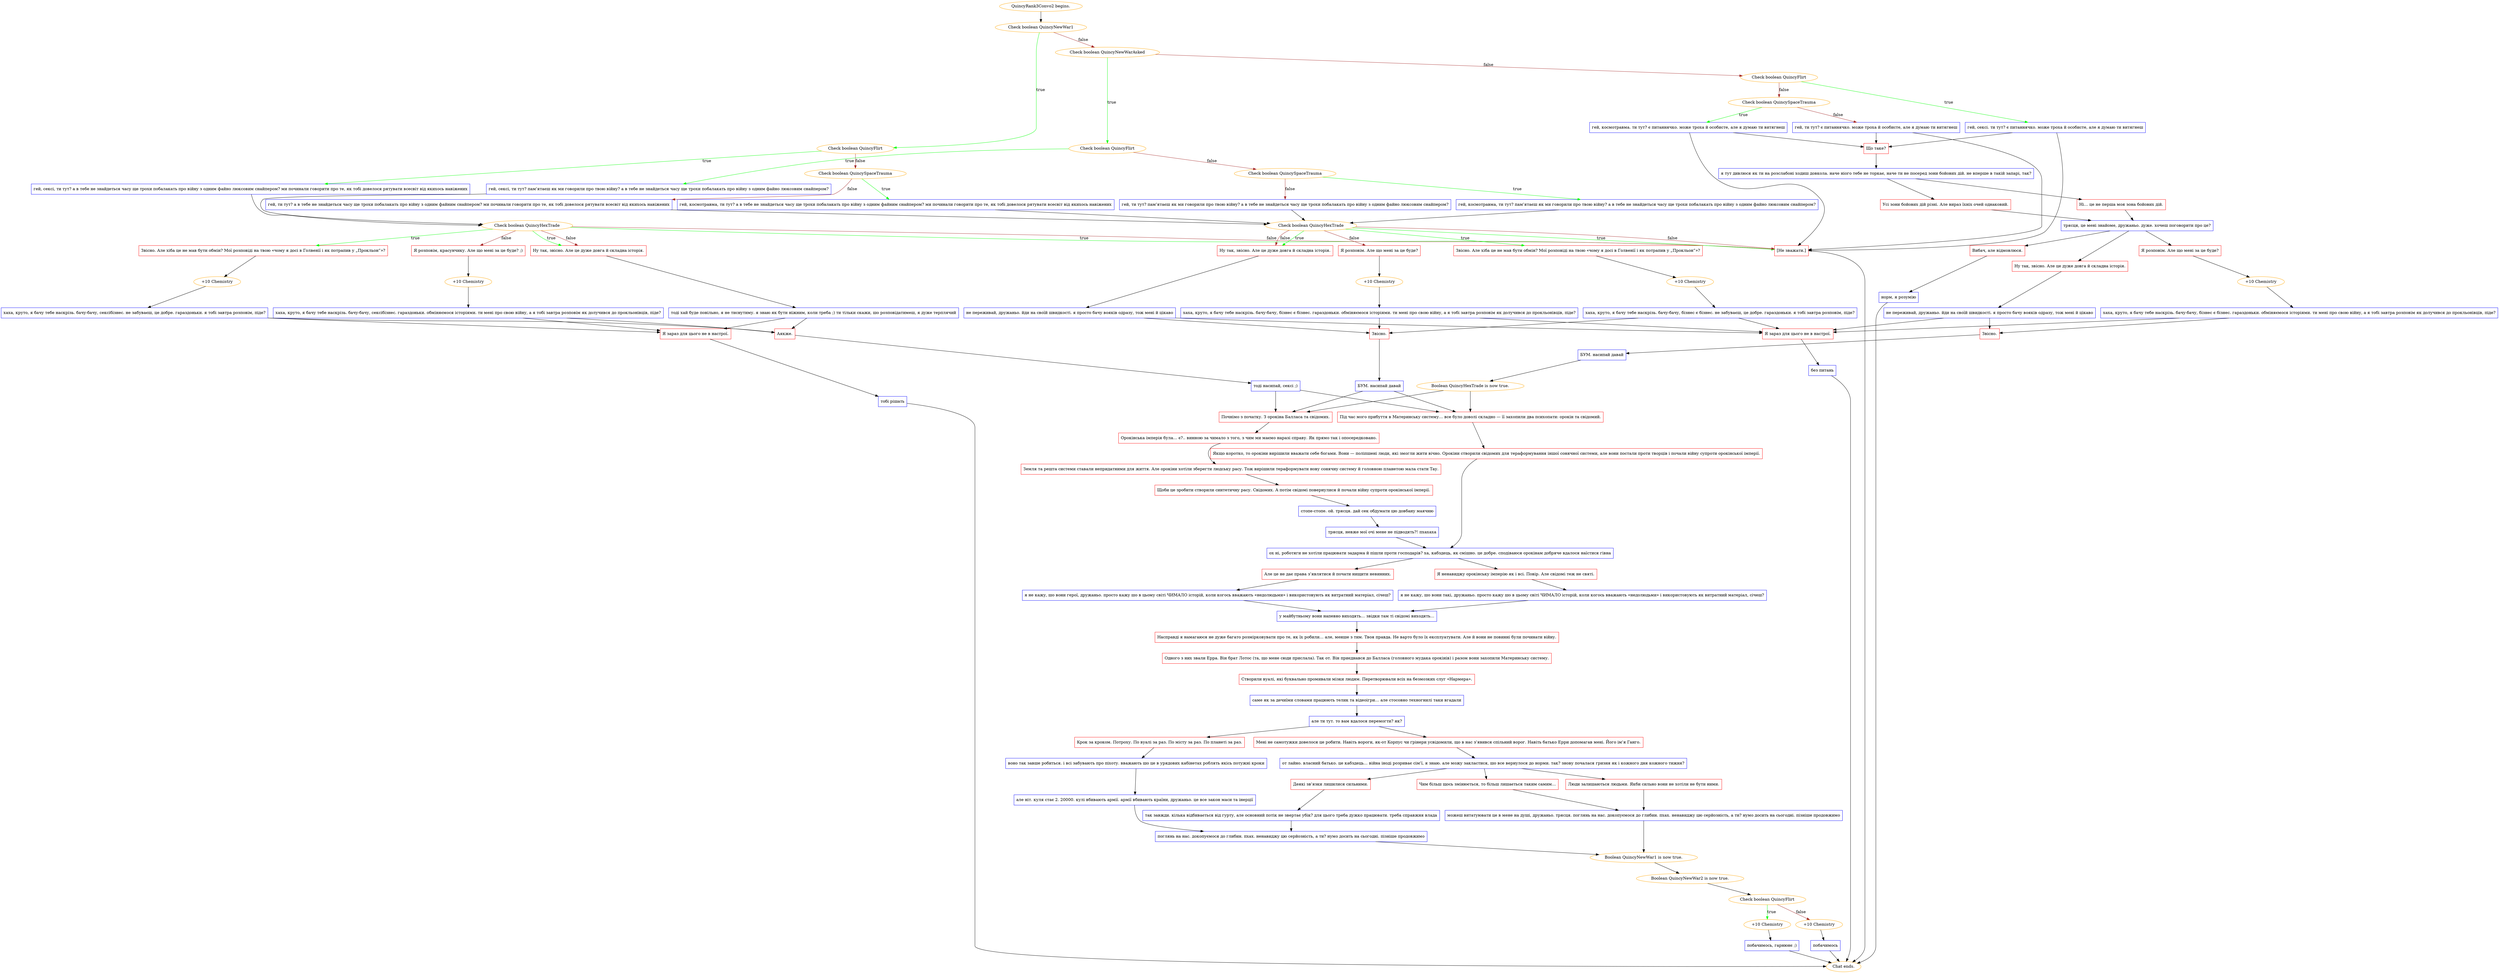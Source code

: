 digraph {
	"QuincyRank3Convo2 begins." [color=orange];
		"QuincyRank3Convo2 begins." -> j1227234177;
	j1227234177 [label="Check boolean QuincyNewWar1",color=orange];
		j1227234177 -> j3433158672 [label=true,color=green];
		j1227234177 -> j970692775 [label=false,color=brown];
	j3433158672 [label="Check boolean QuincyFlirt",color=orange];
		j3433158672 -> j3214842146 [label=true,color=green];
		j3433158672 -> j3134332762 [label=false,color=brown];
	j970692775 [label="Check boolean QuincyNewWarAsked",color=orange];
		j970692775 -> j4151139557 [label=true,color=green];
		j970692775 -> j1584210937 [label=false,color=brown];
	j3214842146 [label="гей, сексі, ти тут? а в тебе не знайдеться часу ще трохи побалакать про війну з одним файно люксовим снайпером? ми починали говорити про те, як тобі довелося рятувати всесвіт від якихось навіжених",shape=box,color=blue];
		j3214842146 -> j2930633811;
	j3134332762 [label="Check boolean QuincySpaceTrauma",color=orange];
		j3134332762 -> j1478262288 [label=true,color=green];
		j3134332762 -> j2330353908 [label=false,color=brown];
	j4151139557 [label="Check boolean QuincyFlirt",color=orange];
		j4151139557 -> j914760068 [label=true,color=green];
		j4151139557 -> j3134221175 [label=false,color=brown];
	j1584210937 [label="Check boolean QuincyFlirt",color=orange];
		j1584210937 -> j592556258 [label=true,color=green];
		j1584210937 -> j2192536443 [label=false,color=brown];
	j2930633811 [label="Check boolean QuincyHexTrade",color=orange];
		j2930633811 -> j3383908415 [label=true,color=green];
		j2930633811 -> j183122584 [label=true,color=green];
		j2930633811 -> j2787749540 [label=true,color=green];
		j2930633811 -> j66585073 [label=false,color=brown];
		j2930633811 -> j183122584 [label=false,color=brown];
		j2930633811 -> j2787749540 [label=false,color=brown];
	j1478262288 [label="гей, космотравма, ти тут? а в тебе не знайдеться часу ще трохи побалакать про війну з одним файним снайпером? ми починали говорити про те, як тобі довелося рятувати всесвіт від якихось навіжених",shape=box,color=blue];
		j1478262288 -> j3628214946;
	j2330353908 [label="гей, ти тут? а в тебе не знайдеться часу ще трохи побалакать про війну з одним файним снайпером? ми починали говорити про те, як тобі довелося рятувати всесвіт від якихось навіжених",shape=box,color=blue];
		j2330353908 -> j3628214946;
	j914760068 [label="гей, сексі, ти тут? пам’ятаєш як ми говорили про твою війну? а в тебе не знайдеться часу ще трохи побалакать про війну з одним файно люксовим снайпером?",shape=box,color=blue];
		j914760068 -> j2930633811;
	j3134221175 [label="Check boolean QuincySpaceTrauma",color=orange];
		j3134221175 -> j1888684037 [label=true,color=green];
		j3134221175 -> j57476524 [label=false,color=brown];
	j592556258 [label="гей, сексі. ти тут? є питаннячко. може троха й особисте, але я думаю ти витягнеш",shape=box,color=blue];
		j592556258 -> j1001969455;
		j592556258 -> j2787749540;
	j2192536443 [label="Check boolean QuincySpaceTrauma",color=orange];
		j2192536443 -> j1012634185 [label=true,color=green];
		j2192536443 -> j3740239842 [label=false,color=brown];
	j3383908415 [label="Звісно. Але хіба це не мав бути обмін? Мої розповіді на твою «чому я досі в Голвенії і як потрапив у „Прокльон”»?",shape=box,color=red];
		j3383908415 -> j636868591;
	j183122584 [label="Ну так, звісно. Але це дуже довга й складна історія.",shape=box,color=red];
		j183122584 -> j825511222;
	j2787749540 [label="[Не зважати.]",shape=box,color=red];
		j2787749540 -> "Chat ends.";
	j66585073 [label="Я розповім, красунчику. Але що мені за це буде? ;)",shape=box,color=red];
		j66585073 -> j2558793039;
	j3628214946 [label="Check boolean QuincyHexTrade",color=orange];
		j3628214946 -> j11535587 [label=true,color=green];
		j3628214946 -> j1115776862 [label=true,color=green];
		j3628214946 -> j2787749540 [label=true,color=green];
		j3628214946 -> j3709868756 [label=false,color=brown];
		j3628214946 -> j1115776862 [label=false,color=brown];
		j3628214946 -> j2787749540 [label=false,color=brown];
	j1888684037 [label="гей, космотравма, ти тут? пам’ятаєш як ми говорили про твою війну? а в тебе не знайдеться часу ще трохи побалакать про війну з одним файно люксовим снайпером?",shape=box,color=blue];
		j1888684037 -> j3628214946;
	j57476524 [label="гей, ти тут? пам’ятаєш як ми говорили про твою війну? а в тебе не знайдеться часу ще трохи побалакать про війну з одним файно люксовим снайпером?",shape=box,color=blue];
		j57476524 -> j3628214946;
	j1001969455 [label="Що таке?",shape=box,color=red];
		j1001969455 -> j2398359270;
	j1012634185 [label="гей, космотравма. ти тут? є питаннячко. може троха й особисте, але я думаю ти витягнеш",shape=box,color=blue];
		j1012634185 -> j1001969455;
		j1012634185 -> j2787749540;
	j3740239842 [label="гей, ти тут? є питаннячко. може троха й особисте, але я думаю ти витягнеш",shape=box,color=blue];
		j3740239842 -> j1001969455;
		j3740239842 -> j2787749540;
	j636868591 [label="+10 Chemistry",color=orange];
		j636868591 -> j1477611770;
	j825511222 [label="тоді хай буде повільно, я не тиснутиму. я знаю як бути ніжним, коли треба ;) ти тільки скажи, шо розповідатимеш, я дуже терплячий",shape=box,color=blue];
		j825511222 -> j3900566910;
		j825511222 -> j2445096868;
	"Chat ends." [color=orange];
	j2558793039 [label="+10 Chemistry",color=orange];
		j2558793039 -> j1213877338;
	j11535587 [label="Звісно. Але хіба це не мав бути обмін? Мої розповіді на твою «чому я досі в Голвенії і як потрапив у „Прокльон”»?",shape=box,color=red];
		j11535587 -> j225924928;
	j1115776862 [label="Ну так, звісно. Але це дуже довга й складна історія.",shape=box,color=red];
		j1115776862 -> j177291742;
	j3709868756 [label="Я розповім. Але що мені за це буде?",shape=box,color=red];
		j3709868756 -> j3334523067;
	j2398359270 [label="я тут дивлюся як ти на розслабоні ходиш довкола. наче ніого тебе не торкає, наче ти не посеред зони бойових дій. не вперше в такій запарі, так?",shape=box,color=blue];
		j2398359270 -> j2085045784;
		j2398359270 -> j1500968906;
	j1477611770 [label="хаха, круто, я бачу тебе наскрізь. бачу-бачу, сексібізнес. не забуваєш, це добре. гараздоньки. я тобі завтра розповім, піде?",shape=box,color=blue];
		j1477611770 -> j3900566910;
		j1477611770 -> j2445096868;
	j3900566910 [label="Аякже.",shape=box,color=red];
		j3900566910 -> j837456824;
	j2445096868 [label="Я зараз для цього не в настрої.",shape=box,color=red];
		j2445096868 -> j2835057421;
	j1213877338 [label="хаха, круто, я бачу тебе наскрізь. бачу-бачу, сексібізнес. гараздоньки. обміняємося історіями. ти мені про свою війну, а я тобі завтра розповім як долучився до прокльонівців, піде?",shape=box,color=blue];
		j1213877338 -> j3900566910;
		j1213877338 -> j2445096868;
	j225924928 [label="+10 Chemistry",color=orange];
		j225924928 -> j3886459575;
	j177291742 [label="не переживай, дружаньо. йди на своїй швидкості. я просто бачу вояків одразу, тож мені й цікаво",shape=box,color=blue];
		j177291742 -> j4219046635;
		j177291742 -> j3416825862;
	j3334523067 [label="+10 Chemistry",color=orange];
		j3334523067 -> j433128193;
	j2085045784 [label="Ні… це не перша моя зона бойових дій.",shape=box,color=red];
		j2085045784 -> j1290422324;
	j1500968906 [label="Усі зони бойових дій різні. Але вираз їхніх очей однаковий.",shape=box,color=red];
		j1500968906 -> j1290422324;
	j837456824 [label="тоді насипай, сексі ;)",shape=box,color=blue];
		j837456824 -> j3014432921;
		j837456824 -> j2896866576;
	j2835057421 [label="тобі рішать",shape=box,color=blue];
		j2835057421 -> "Chat ends.";
	j3886459575 [label="хаха, круто, я бачу тебе наскрізь. бачу-бачу, бізнес є бізнес. не забуваєш, це добре. гараздоньки. я тобі завтра розповім, піде?",shape=box,color=blue];
		j3886459575 -> j4219046635;
		j3886459575 -> j3416825862;
	j4219046635 [label="Звісно.",shape=box,color=red];
		j4219046635 -> j1565158208;
	j3416825862 [label="Я зараз для цього не в настрої.",shape=box,color=red];
		j3416825862 -> j4203084010;
	j433128193 [label="хаха, круто, я бачу тебе наскрізь. бачу-бачу, бізнес є бізнес. гараздоньки. обміняємося історіями. ти мені про свою війну, а я тобі завтра розповім як долучився до прокльонівців, піде?",shape=box,color=blue];
		j433128193 -> j4219046635;
		j433128193 -> j3416825862;
	j1290422324 [label="трясця, це мені знайоме, дружаньо. дуже. хочеш поговорити про це?",shape=box,color=blue];
		j1290422324 -> j4073679594;
		j1290422324 -> j4290568559;
		j1290422324 -> j2433007695;
	j3014432921 [label="Під час мого прибуття в Материнську систему… все було доволі складно — її захопили два психопати: орокін та свідомий.",shape=box,color=red];
		j3014432921 -> j1561868247;
	j2896866576 [label="Почнімо з початку. З орокіна Балласа та свідомих.",shape=box,color=red];
		j2896866576 -> j567771154;
	j1565158208 [label="БУМ. насипай давай",shape=box,color=blue];
		j1565158208 -> j3014432921;
		j1565158208 -> j2896866576;
	j4203084010 [label="без питань",shape=box,color=blue];
		j4203084010 -> "Chat ends.";
	j4073679594 [label="Я розповім. Але що мені за це буде?",shape=box,color=red];
		j4073679594 -> j830356091;
	j4290568559 [label="Ну так, звісно. Але це дуже довга й складна історія.",shape=box,color=red];
		j4290568559 -> j2193649092;
	j2433007695 [label="Вибач, але відмовлюся.",shape=box,color=red];
		j2433007695 -> j608041109;
	j1561868247 [label="Якщо коротко, то орокіни вирішили вважати себе богами. Вони — поліпшені люди, які змогли жити вічно. Орокіни створили свідомих для тераформування іншої сонячної системи, але вони постали проти творців і почали війну супроти орокінської імперії.",shape=box,color=red];
		j1561868247 -> j1093820260;
	j567771154 [label="Орокінська імперія була… є?.. винною за чимало з того, з чим ми маємо наразі справу. Як прямо так і опосередковано.",shape=box,color=red];
		j567771154 -> j2409254509;
	j830356091 [label="+10 Chemistry",color=orange];
		j830356091 -> j3910355804;
	j2193649092 [label="не переживай, дружаньо. йди на своїй швидкості. я просто бачу вояків одразу, тож мені й цікаво",shape=box,color=blue];
		j2193649092 -> j1080994811;
		j2193649092 -> j3416825862;
	j608041109 [label="норм, я розумію",shape=box,color=blue];
		j608041109 -> "Chat ends.";
	j1093820260 [label="ох ні, роботяги не хотіли працювати задарма й пішли проти господарів? ха, кабздець, як смішно. це добре. сподіваюся орокінам добряче вдалося наїстися гівна",shape=box,color=blue];
		j1093820260 -> j2366093640;
		j1093820260 -> j7066527;
	j2409254509 [label="Земля та решта системи ставали непридатними для життя. Але орокіни хотіли зберегти людську расу. Тож вирішили тераформувати нову сонячну систему й головною планетою мала стати Тау.",shape=box,color=red];
		j2409254509 -> j672602425;
	j3910355804 [label="хаха, круто, я бачу тебе наскрізь. бачу-бачу, бізнес є бізнес. гараздоньки. обміняємося історіями. ти мені про свою війну, а я тобі завтра розповім як долучився до прокльонівців, піде?",shape=box,color=blue];
		j3910355804 -> j1080994811;
		j3910355804 -> j3416825862;
	j1080994811 [label="Звісно.",shape=box,color=red];
		j1080994811 -> j3386353857;
	j2366093640 [label="Але це не дає права з’являтися й почати нищити невинних.",shape=box,color=red];
		j2366093640 -> j2662324721;
	j7066527 [label="Я ненавиджу орокінську імперію як і всі. Повір. Але свідомі теж не святі.",shape=box,color=red];
		j7066527 -> j3032319499;
	j672602425 [label="Щоби це зробити створили синтетичну расу. Свідомих. А потім свідомі повернулися й почали війну супроти орокінської імперії.",shape=box,color=red];
		j672602425 -> j3976538417;
	j3386353857 [label="БУМ. насипай давай",shape=box,color=blue];
		j3386353857 -> j1195954959;
	j2662324721 [label="я не кажу, шо вони герої, дружаньо. просто кажу шо в цьому світі ЧИМАЛО історій, коли когось вважають «недолюдьми» і використовують як витратний матеріал, січеш?",shape=box,color=blue];
		j2662324721 -> j577993100;
	j3032319499 [label="я не кажу, шо вони такі, дружаньо. просто кажу шо в цьому світі ЧИМАЛО історій, коли когось вважають «недолюдьми» і використовують як витратний матеріал, січеш?",shape=box,color=blue];
		j3032319499 -> j577993100;
	j3976538417 [label="стопе-стопе. ой. трясця. дай сек обдумати цю довбану маячню",shape=box,color=blue];
		j3976538417 -> j3867744663;
	j1195954959 [label="Boolean QuincyHexTrade is now true.",color=orange];
		j1195954959 -> j2896866576;
		j1195954959 -> j3014432921;
	j577993100 [label="у майбутньому вони напевно виходять… звідки там ті свідомі виходять…",shape=box,color=blue];
		j577993100 -> j2719747472;
	j3867744663 [label="трясця, невже мої очі мене не підводять?! пхахаха",shape=box,color=blue];
		j3867744663 -> j1093820260;
	j2719747472 [label="Насправді я намагаюся не дуже багато розмірковувати про те, як їх робили… але, менше з тим. Твоя правда. Не варто було їх експлуатувати. Але й вони не повинні були починати війну.",shape=box,color=red];
		j2719747472 -> j2407185021;
	j2407185021 [label="Одного з них звали Ерра. Він брат Лотос (та, що мене сюди прислала). Так от. Він приєднався до Балласа (головного мудака орокінів) і разом вони захопили Материнську систему.",shape=box,color=red];
		j2407185021 -> j3126242837;
	j3126242837 [label="Створили вуалі, які буквально промивали мізки людям. Перетворювали всіх на безмозких слуг «Нармера».",shape=box,color=red];
		j3126242837 -> j2081075555;
	j2081075555 [label="саме як за дечиїми словами працюють телик та відеоігри… але стосовно техногнилі таки вгадали",shape=box,color=blue];
		j2081075555 -> j2413167750;
	j2413167750 [label="але ти тут. то вам вдалося перемогти? як?",shape=box,color=blue];
		j2413167750 -> j151178377;
		j2413167750 -> j2765999104;
	j151178377 [label="Крок за кроком. Потроху. По вуалі за раз. По місту за раз. По планеті за раз.",shape=box,color=red];
		j151178377 -> j463494445;
	j2765999104 [label="Мені не самотужки довелося це робити. Навіть вороги, як-от Корпус чи ґрінери усвідомили, що в нас з’явився спільний ворог. Навіть батько Ерри допомагав мені. Його ім’я Ганго.",shape=box,color=red];
		j2765999104 -> j3347208145;
	j463494445 [label="воно так завше робиться. і всі забувають про піхоту. вважають шо це в урядових кабінетах роблять якісь потужні кроки",shape=box,color=blue];
		j463494445 -> j4048599580;
	j3347208145 [label="от лайно. власний батько. це кабздець… війна іноді розриває сім’ї, я знаю. але можу закластися, шо все вернулося до норми. так? знову почалася гризня як і кожного дня кожного тижня?",shape=box,color=blue];
		j3347208145 -> j970797023;
		j3347208145 -> j1220004959;
		j3347208145 -> j1493659523;
	j4048599580 [label="але ніт. куля стає 2. 20000. кулі вбивають армії. армії вбивають країни, дружаньо. це все закон маси та інерції",shape=box,color=blue];
		j4048599580 -> j2952285233;
	j970797023 [label="Деякі зв’язки лишилися сильними.",shape=box,color=red];
		j970797023 -> j2746431518;
	j1220004959 [label="Чим більш щось змінюється, то більш лишається таким самим…",shape=box,color=red];
		j1220004959 -> j1510372164;
	j1493659523 [label="Люди залишаються людьми. Якби сильно вони не хотіли не бути ними.",shape=box,color=red];
		j1493659523 -> j1510372164;
	j2952285233 [label="поглянь на нас. докопуємося до глибин. пхах. ненавиджу цю серйозність, а ти? нумо досить на сьогодні. пізніше продовжимо",shape=box,color=blue];
		j2952285233 -> j847916330;
	j2746431518 [label="так завжди. кілька відбивається від гурту, але основний потік не звертає убік? для цього треба дужко працювати. треба справжня влада",shape=box,color=blue];
		j2746431518 -> j2952285233;
	j1510372164 [label="можеш витатуювати це в мене на душі, дружаньо. трясця. поглянь на нас. докопуємося до глибин. пхах. ненавиджу цю серйозність, а ти? нумо досить на сьогодні. пізніше продовжимо",shape=box,color=blue];
		j1510372164 -> j847916330;
	j847916330 [label="Boolean QuincyNewWar1 is now true.",color=orange];
		j847916330 -> j59282138;
	j59282138 [label="Boolean QuincyNewWar2 is now true.",color=orange];
		j59282138 -> j1873488807;
	j1873488807 [label="Check boolean QuincyFlirt",color=orange];
		j1873488807 -> j2265636363 [label=true,color=green];
		j1873488807 -> j14809398 [label=false,color=brown];
	j2265636363 [label="+10 Chemistry",color=orange];
		j2265636363 -> j3223148913;
	j14809398 [label="+10 Chemistry",color=orange];
		j14809398 -> j309160001;
	j3223148913 [label="побачимось, гарнюнє ;)",shape=box,color=blue];
		j3223148913 -> "Chat ends.";
	j309160001 [label="побачимось",shape=box,color=blue];
		j309160001 -> "Chat ends.";
}